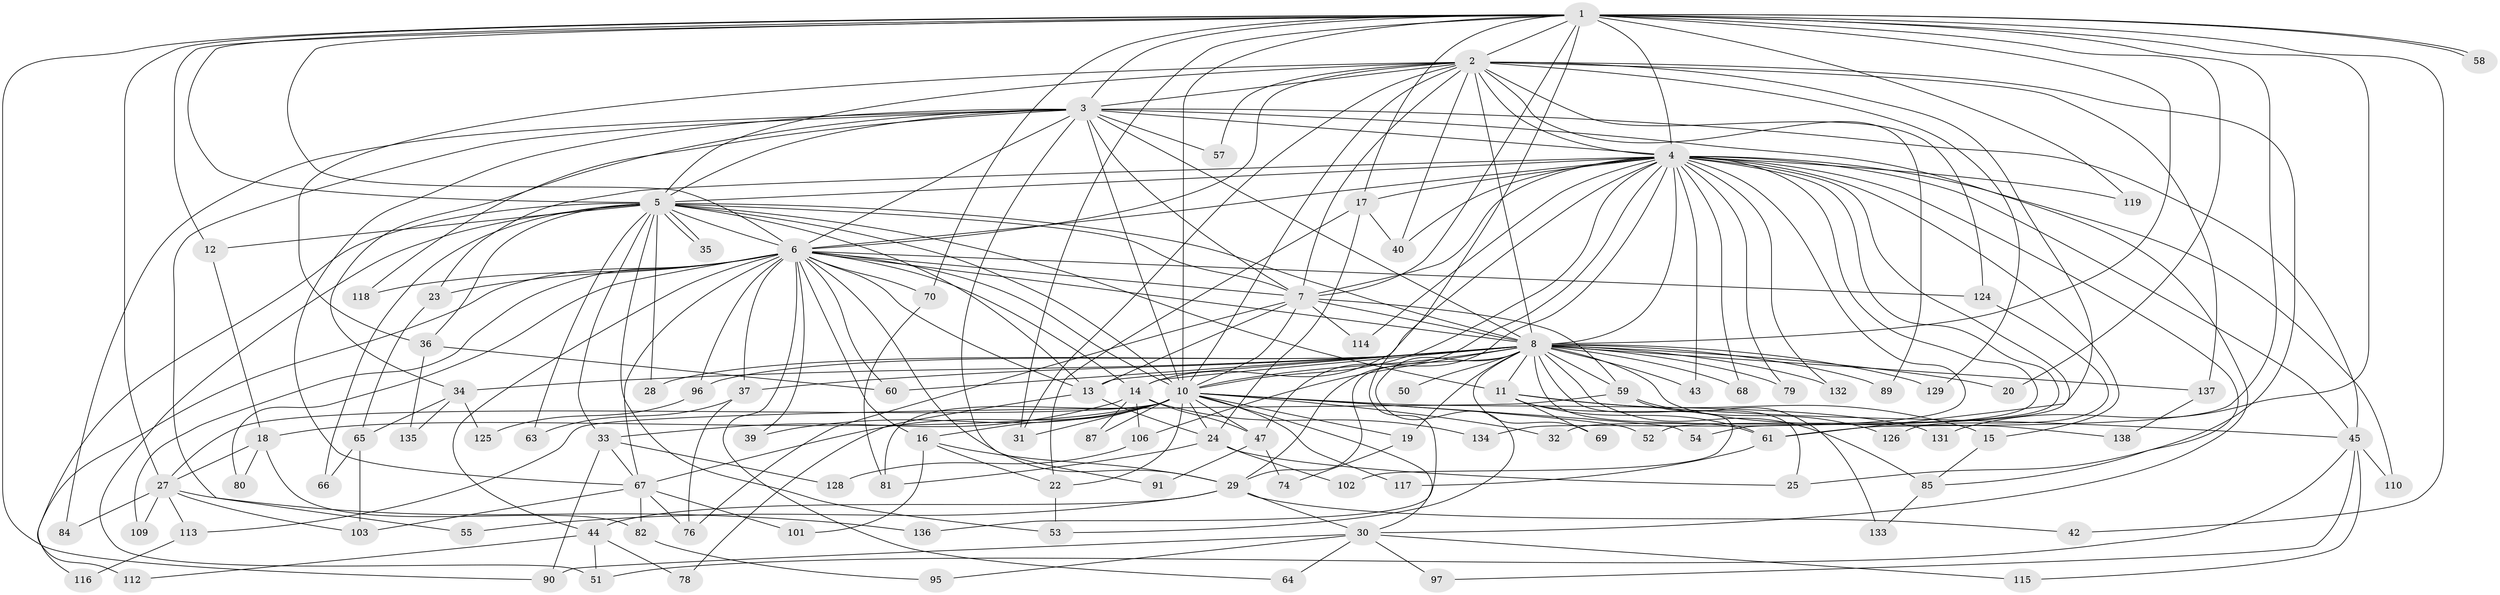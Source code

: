 // original degree distribution, {22: 0.014388489208633094, 18: 0.007194244604316547, 17: 0.007194244604316547, 29: 0.014388489208633094, 24: 0.007194244604316547, 27: 0.007194244604316547, 13: 0.007194244604316547, 28: 0.007194244604316547, 8: 0.014388489208633094, 3: 0.23741007194244604, 7: 0.02158273381294964, 5: 0.07913669064748201, 4: 0.06474820143884892, 6: 0.014388489208633094, 2: 0.49640287769784175}
// Generated by graph-tools (version 1.1) at 2025/41/03/06/25 10:41:40]
// undirected, 103 vertices, 249 edges
graph export_dot {
graph [start="1"]
  node [color=gray90,style=filled];
  1 [super="+88"];
  2 [super="+41"];
  3 [super="+38"];
  4 [super="+105"];
  5 [super="+121"];
  6 [super="+72"];
  7 [super="+49"];
  8 [super="+9"];
  10 [super="+73"];
  11 [super="+111"];
  12;
  13 [super="+21"];
  14 [super="+26"];
  15;
  16 [super="+75"];
  17 [super="+94"];
  18;
  19;
  20 [super="+71"];
  22;
  23;
  24 [super="+56"];
  25 [super="+48"];
  27 [super="+77"];
  28;
  29 [super="+98"];
  30 [super="+92"];
  31;
  32;
  33 [super="+123"];
  34 [super="+62"];
  35;
  36;
  37;
  39;
  40 [super="+107"];
  42;
  43;
  44;
  45 [super="+46"];
  47 [super="+122"];
  50;
  51 [super="+86"];
  52;
  53 [super="+93"];
  54;
  55;
  57;
  58;
  59 [super="+99"];
  60 [super="+127"];
  61 [super="+130"];
  63;
  64;
  65 [super="+120"];
  66;
  67 [super="+104"];
  68;
  69;
  70;
  74;
  76;
  78;
  79;
  80;
  81 [super="+83"];
  82;
  84;
  85 [super="+108"];
  87;
  89;
  90 [super="+100"];
  91;
  95;
  96;
  97;
  101;
  102;
  103 [super="+139"];
  106;
  109;
  110;
  112;
  113;
  114;
  115;
  116;
  117;
  118;
  119;
  124;
  125;
  126;
  128;
  129;
  131;
  132;
  133;
  134;
  135;
  136;
  137;
  138;
  1 -- 2;
  1 -- 3;
  1 -- 4;
  1 -- 5;
  1 -- 6;
  1 -- 7;
  1 -- 8 [weight=2];
  1 -- 10;
  1 -- 12;
  1 -- 17;
  1 -- 20;
  1 -- 27;
  1 -- 42;
  1 -- 58;
  1 -- 58;
  1 -- 61;
  1 -- 70;
  1 -- 119;
  1 -- 131;
  1 -- 136;
  1 -- 90;
  1 -- 31;
  2 -- 3;
  2 -- 4;
  2 -- 5 [weight=2];
  2 -- 6;
  2 -- 7;
  2 -- 8 [weight=3];
  2 -- 10;
  2 -- 31;
  2 -- 36;
  2 -- 40;
  2 -- 89;
  2 -- 124;
  2 -- 137;
  2 -- 129;
  2 -- 54;
  2 -- 57;
  2 -- 25;
  3 -- 4;
  3 -- 5;
  3 -- 6 [weight=2];
  3 -- 7;
  3 -- 8 [weight=2];
  3 -- 10;
  3 -- 30;
  3 -- 34;
  3 -- 55;
  3 -- 67;
  3 -- 84;
  3 -- 91;
  3 -- 118;
  3 -- 57;
  3 -- 45;
  4 -- 5;
  4 -- 6;
  4 -- 7;
  4 -- 8 [weight=2];
  4 -- 10;
  4 -- 14;
  4 -- 15;
  4 -- 17;
  4 -- 23;
  4 -- 32;
  4 -- 40;
  4 -- 43;
  4 -- 45;
  4 -- 47;
  4 -- 52;
  4 -- 68;
  4 -- 79;
  4 -- 85;
  4 -- 110;
  4 -- 114;
  4 -- 119;
  4 -- 132;
  4 -- 134;
  4 -- 61;
  4 -- 29;
  5 -- 6;
  5 -- 7;
  5 -- 8 [weight=2];
  5 -- 10;
  5 -- 11 [weight=2];
  5 -- 12;
  5 -- 13;
  5 -- 28;
  5 -- 33;
  5 -- 35;
  5 -- 35;
  5 -- 36;
  5 -- 63;
  5 -- 66;
  5 -- 112;
  5 -- 53;
  5 -- 51;
  6 -- 7;
  6 -- 8 [weight=2];
  6 -- 10;
  6 -- 16;
  6 -- 23;
  6 -- 29;
  6 -- 37;
  6 -- 39;
  6 -- 44;
  6 -- 60;
  6 -- 64;
  6 -- 70;
  6 -- 80;
  6 -- 96;
  6 -- 116;
  6 -- 118;
  6 -- 124;
  6 -- 14;
  6 -- 67;
  6 -- 109;
  6 -- 13;
  7 -- 8 [weight=2];
  7 -- 10;
  7 -- 59;
  7 -- 76;
  7 -- 114;
  7 -- 13;
  8 -- 10 [weight=3];
  8 -- 11;
  8 -- 13;
  8 -- 25;
  8 -- 28;
  8 -- 29;
  8 -- 34 [weight=2];
  8 -- 37;
  8 -- 50 [weight=2];
  8 -- 85;
  8 -- 96;
  8 -- 138;
  8 -- 129;
  8 -- 132;
  8 -- 137;
  8 -- 14;
  8 -- 79;
  8 -- 19;
  8 -- 20 [weight=2];
  8 -- 68;
  8 -- 89;
  8 -- 69;
  8 -- 106;
  8 -- 43;
  8 -- 53;
  8 -- 59 [weight=2];
  8 -- 60;
  8 -- 61;
  10 -- 16;
  10 -- 18;
  10 -- 19;
  10 -- 22;
  10 -- 27;
  10 -- 31;
  10 -- 32;
  10 -- 39;
  10 -- 52;
  10 -- 54;
  10 -- 67;
  10 -- 81;
  10 -- 87;
  10 -- 117;
  10 -- 131;
  10 -- 30;
  10 -- 47;
  10 -- 24;
  11 -- 15;
  11 -- 61;
  11 -- 69;
  11 -- 102;
  11 -- 45;
  12 -- 18;
  13 -- 24;
  13 -- 78;
  14 -- 47;
  14 -- 87;
  14 -- 106;
  14 -- 134;
  14 -- 33;
  15 -- 85;
  16 -- 22;
  16 -- 101;
  16 -- 29;
  17 -- 24;
  17 -- 22;
  17 -- 40;
  18 -- 80;
  18 -- 82;
  18 -- 27;
  19 -- 74;
  22 -- 53;
  23 -- 65;
  24 -- 25;
  24 -- 102;
  24 -- 81;
  27 -- 84;
  27 -- 103;
  27 -- 109;
  27 -- 136;
  27 -- 113;
  29 -- 30;
  29 -- 42;
  29 -- 44;
  29 -- 55;
  30 -- 64;
  30 -- 97;
  30 -- 115;
  30 -- 95;
  30 -- 90;
  33 -- 90;
  33 -- 128;
  33 -- 67;
  34 -- 65 [weight=2];
  34 -- 125;
  34 -- 135;
  36 -- 135;
  36 -- 60;
  37 -- 63;
  37 -- 76;
  44 -- 51;
  44 -- 78;
  44 -- 112;
  45 -- 97;
  45 -- 115;
  45 -- 51;
  45 -- 110;
  47 -- 74;
  47 -- 91;
  59 -- 113;
  59 -- 126;
  59 -- 133;
  61 -- 117;
  65 -- 66;
  65 -- 103;
  67 -- 82;
  67 -- 101;
  67 -- 103;
  67 -- 76;
  70 -- 81;
  82 -- 95;
  85 -- 133;
  96 -- 125;
  106 -- 128;
  113 -- 116;
  124 -- 126;
  137 -- 138;
}
